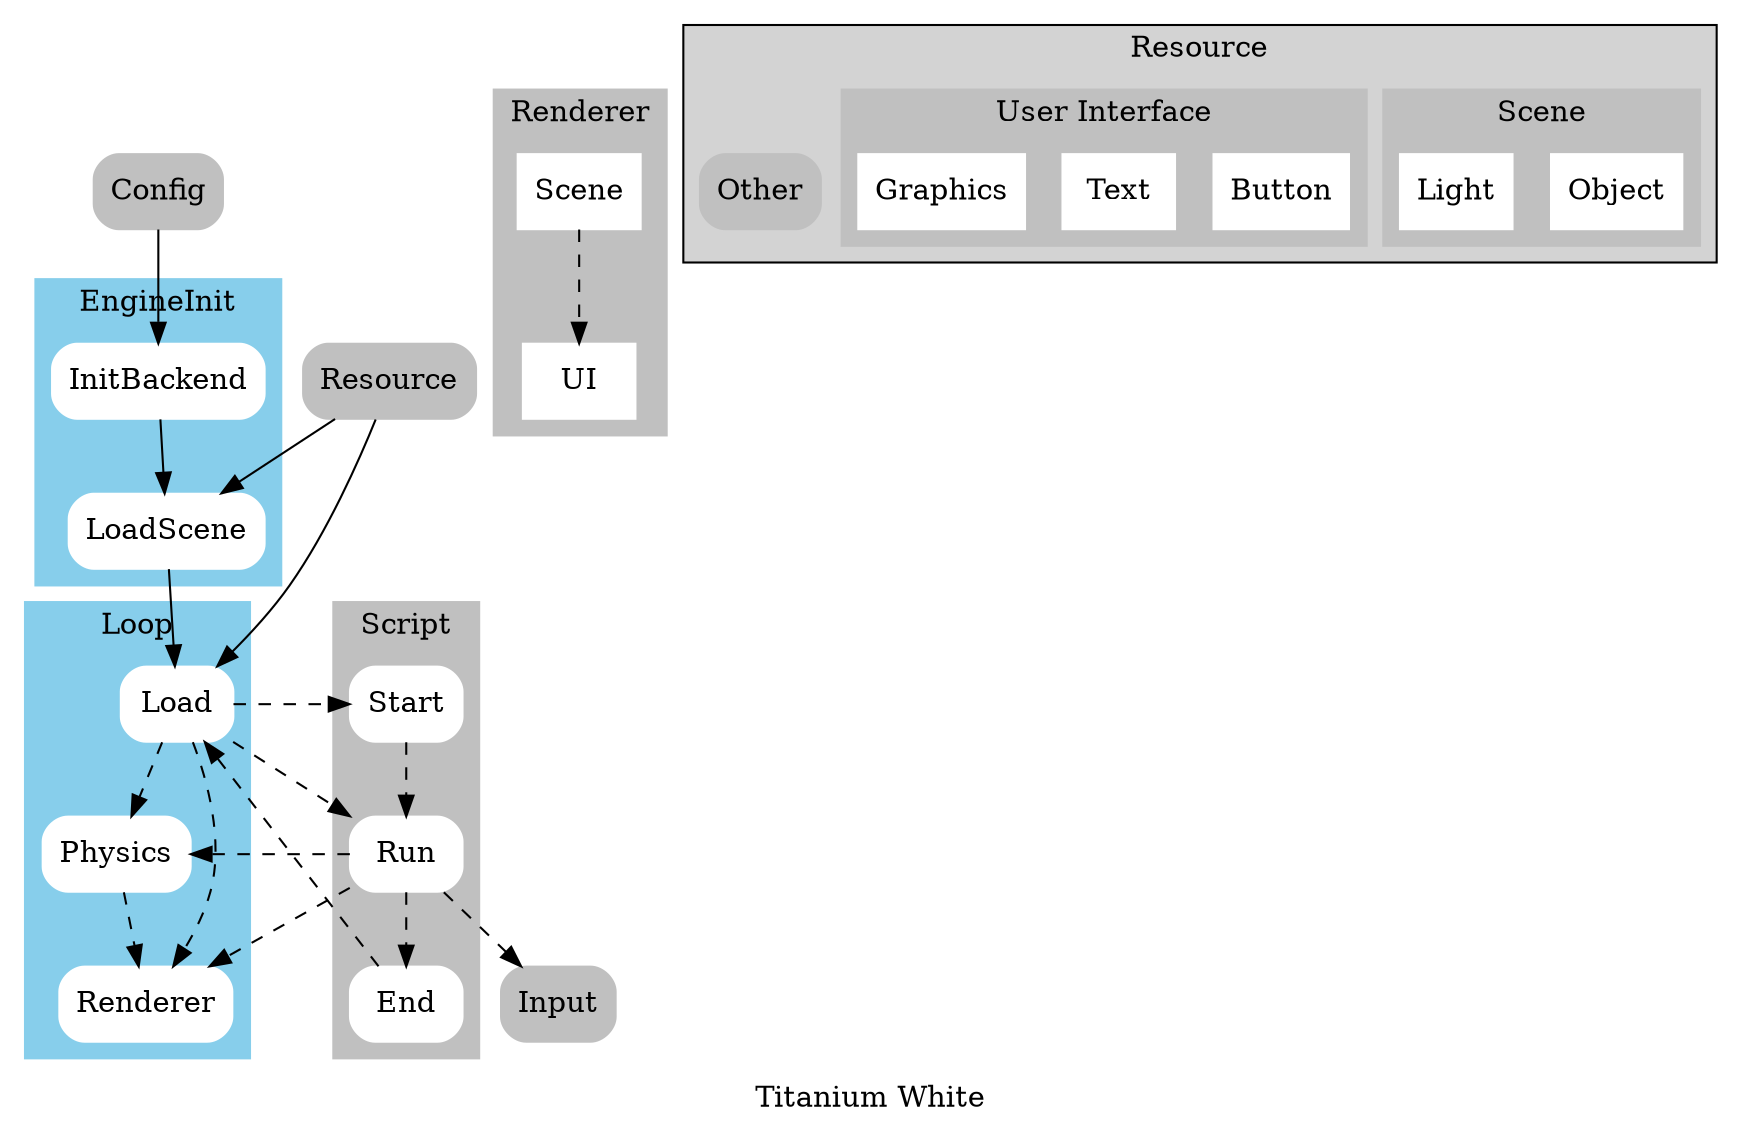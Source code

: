 digraph G {
    label = "Titanium White";
   /* EigineInit*/
    subgraph cluster0 {
        style = filled;
        color = skyblue;

        node [ shape= box,style= "rounded, filled", color = white];
        InitBackend -> LoadScene;
        label = "EngineInit";
    }

    /* Loop*/
    subgraph cluster1 {
        style = filled;
        color = skyblue;
        label = "Loop";
        node [shape = box, style = "rounded, filled", color = white]
        edge [style = dashed]
        Load -> Physics -> Renderer;
        Load -> Renderer;
    }

    /* Script */
    subgraph cluster2 {
        style = filled;
        color = grey;
        label = "Script"

        node [shape = box,style = "rounded,filled" ,color = white];
        edge [style = dashed];
        Start -> Run -> End;
    }

    /* Renderer*/
    subgraph cluster3 {
        label = "Renderer"
        style = filled;
        color = grey;
    
        node [shape= box,style = "filled", color = white]
        Scene -> UI [style = dashed];
    }

    subgraph cluster4 {
        label = Resource;
        style = filled;
        
        /* Scence*/
        subgraph cluster40 {
            label = "Scene"
            style = filled;
            color = grey;
            node [shape= box, style = "filled" , color = white]
            Object;
            Light;
        }

        /*UI*/
        subgraph cluster41 {
            label = "User Interface";
            style = filled;
            color = grey;
            node [shape = box, style = "filled", color = white]
            Button;
            Text;
            Graphics;
        }

        Other [shape = box, style = "filled,rounded", color = grey]
    }


    Config -> InitBackend;

    LoadScene -> Load;
    Load -> {Run,Start} [style = dashed]; 
    Run -> Input [style = dashed];
    Run -> {Physics,Renderer} [style = dashed];
    End -> Load [style = dashed];
    Resource -> {Load, LoadScene};
    Config [shape = box, style ="rounded,filled", color = grey]
    Resource [shape = box, style = "rounded, filled", color = grey]
    Input [shape = box, style = "rounded,filled", color = grey]
}